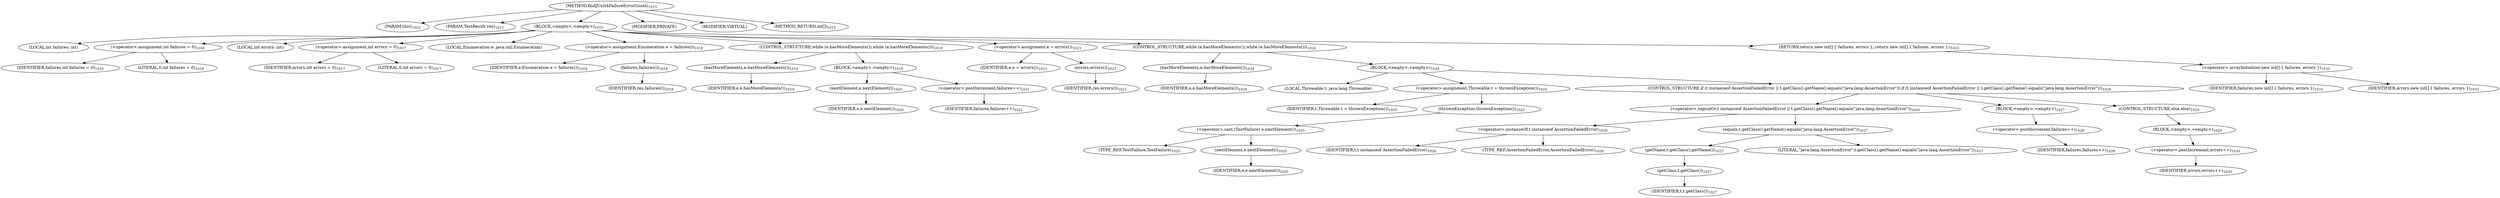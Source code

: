digraph "findJUnit4FailureErrorCount" {  
"2264" [label = <(METHOD,findJUnit4FailureErrorCount)<SUB>1015</SUB>> ]
"2265" [label = <(PARAM,this)<SUB>1015</SUB>> ]
"2266" [label = <(PARAM,TestResult res)<SUB>1015</SUB>> ]
"2267" [label = <(BLOCK,&lt;empty&gt;,&lt;empty&gt;)<SUB>1015</SUB>> ]
"2268" [label = <(LOCAL,int failures: int)> ]
"2269" [label = <(&lt;operator&gt;.assignment,int failures = 0)<SUB>1016</SUB>> ]
"2270" [label = <(IDENTIFIER,failures,int failures = 0)<SUB>1016</SUB>> ]
"2271" [label = <(LITERAL,0,int failures = 0)<SUB>1016</SUB>> ]
"2272" [label = <(LOCAL,int errors: int)> ]
"2273" [label = <(&lt;operator&gt;.assignment,int errors = 0)<SUB>1017</SUB>> ]
"2274" [label = <(IDENTIFIER,errors,int errors = 0)<SUB>1017</SUB>> ]
"2275" [label = <(LITERAL,0,int errors = 0)<SUB>1017</SUB>> ]
"2276" [label = <(LOCAL,Enumeration e: java.util.Enumeration)> ]
"2277" [label = <(&lt;operator&gt;.assignment,Enumeration e = failures())<SUB>1018</SUB>> ]
"2278" [label = <(IDENTIFIER,e,Enumeration e = failures())<SUB>1018</SUB>> ]
"2279" [label = <(failures,failures())<SUB>1018</SUB>> ]
"2280" [label = <(IDENTIFIER,res,failures())<SUB>1018</SUB>> ]
"2281" [label = <(CONTROL_STRUCTURE,while (e.hasMoreElements()),while (e.hasMoreElements()))<SUB>1019</SUB>> ]
"2282" [label = <(hasMoreElements,e.hasMoreElements())<SUB>1019</SUB>> ]
"2283" [label = <(IDENTIFIER,e,e.hasMoreElements())<SUB>1019</SUB>> ]
"2284" [label = <(BLOCK,&lt;empty&gt;,&lt;empty&gt;)<SUB>1019</SUB>> ]
"2285" [label = <(nextElement,e.nextElement())<SUB>1020</SUB>> ]
"2286" [label = <(IDENTIFIER,e,e.nextElement())<SUB>1020</SUB>> ]
"2287" [label = <(&lt;operator&gt;.postIncrement,failures++)<SUB>1021</SUB>> ]
"2288" [label = <(IDENTIFIER,failures,failures++)<SUB>1021</SUB>> ]
"2289" [label = <(&lt;operator&gt;.assignment,e = errors())<SUB>1023</SUB>> ]
"2290" [label = <(IDENTIFIER,e,e = errors())<SUB>1023</SUB>> ]
"2291" [label = <(errors,errors())<SUB>1023</SUB>> ]
"2292" [label = <(IDENTIFIER,res,errors())<SUB>1023</SUB>> ]
"2293" [label = <(CONTROL_STRUCTURE,while (e.hasMoreElements()),while (e.hasMoreElements()))<SUB>1024</SUB>> ]
"2294" [label = <(hasMoreElements,e.hasMoreElements())<SUB>1024</SUB>> ]
"2295" [label = <(IDENTIFIER,e,e.hasMoreElements())<SUB>1024</SUB>> ]
"2296" [label = <(BLOCK,&lt;empty&gt;,&lt;empty&gt;)<SUB>1024</SUB>> ]
"2297" [label = <(LOCAL,Throwable t: java.lang.Throwable)> ]
"2298" [label = <(&lt;operator&gt;.assignment,Throwable t = thrownException())<SUB>1025</SUB>> ]
"2299" [label = <(IDENTIFIER,t,Throwable t = thrownException())<SUB>1025</SUB>> ]
"2300" [label = <(thrownException,thrownException())<SUB>1025</SUB>> ]
"2301" [label = <(&lt;operator&gt;.cast,(TestFailure) e.nextElement())<SUB>1025</SUB>> ]
"2302" [label = <(TYPE_REF,TestFailure,TestFailure)<SUB>1025</SUB>> ]
"2303" [label = <(nextElement,e.nextElement())<SUB>1025</SUB>> ]
"2304" [label = <(IDENTIFIER,e,e.nextElement())<SUB>1025</SUB>> ]
"2305" [label = <(CONTROL_STRUCTURE,if (t instanceof AssertionFailedError || t.getClass().getName().equals(&quot;java.lang.AssertionError&quot;)),if (t instanceof AssertionFailedError || t.getClass().getName().equals(&quot;java.lang.AssertionError&quot;)))<SUB>1026</SUB>> ]
"2306" [label = <(&lt;operator&gt;.logicalOr,t instanceof AssertionFailedError || t.getClass().getName().equals(&quot;java.lang.AssertionError&quot;))<SUB>1026</SUB>> ]
"2307" [label = <(&lt;operator&gt;.instanceOf,t instanceof AssertionFailedError)<SUB>1026</SUB>> ]
"2308" [label = <(IDENTIFIER,t,t instanceof AssertionFailedError)<SUB>1026</SUB>> ]
"2309" [label = <(TYPE_REF,AssertionFailedError,AssertionFailedError)<SUB>1026</SUB>> ]
"2310" [label = <(equals,t.getClass().getName().equals(&quot;java.lang.AssertionError&quot;))<SUB>1027</SUB>> ]
"2311" [label = <(getName,t.getClass().getName())<SUB>1027</SUB>> ]
"2312" [label = <(getClass,t.getClass())<SUB>1027</SUB>> ]
"2313" [label = <(IDENTIFIER,t,t.getClass())<SUB>1027</SUB>> ]
"2314" [label = <(LITERAL,&quot;java.lang.AssertionError&quot;,t.getClass().getName().equals(&quot;java.lang.AssertionError&quot;))<SUB>1027</SUB>> ]
"2315" [label = <(BLOCK,&lt;empty&gt;,&lt;empty&gt;)<SUB>1027</SUB>> ]
"2316" [label = <(&lt;operator&gt;.postIncrement,failures++)<SUB>1028</SUB>> ]
"2317" [label = <(IDENTIFIER,failures,failures++)<SUB>1028</SUB>> ]
"2318" [label = <(CONTROL_STRUCTURE,else,else)<SUB>1029</SUB>> ]
"2319" [label = <(BLOCK,&lt;empty&gt;,&lt;empty&gt;)<SUB>1029</SUB>> ]
"2320" [label = <(&lt;operator&gt;.postIncrement,errors++)<SUB>1030</SUB>> ]
"2321" [label = <(IDENTIFIER,errors,errors++)<SUB>1030</SUB>> ]
"2322" [label = <(RETURN,return new int[] { failures, errors };,return new int[] { failures, errors };)<SUB>1033</SUB>> ]
"2323" [label = <(&lt;operator&gt;.arrayInitializer,new int[] { failures, errors })<SUB>1033</SUB>> ]
"2324" [label = <(IDENTIFIER,failures,new int[] { failures, errors })<SUB>1033</SUB>> ]
"2325" [label = <(IDENTIFIER,errors,new int[] { failures, errors })<SUB>1033</SUB>> ]
"2326" [label = <(MODIFIER,PRIVATE)> ]
"2327" [label = <(MODIFIER,VIRTUAL)> ]
"2328" [label = <(METHOD_RETURN,int[])<SUB>1015</SUB>> ]
  "2264" -> "2265" 
  "2264" -> "2266" 
  "2264" -> "2267" 
  "2264" -> "2326" 
  "2264" -> "2327" 
  "2264" -> "2328" 
  "2267" -> "2268" 
  "2267" -> "2269" 
  "2267" -> "2272" 
  "2267" -> "2273" 
  "2267" -> "2276" 
  "2267" -> "2277" 
  "2267" -> "2281" 
  "2267" -> "2289" 
  "2267" -> "2293" 
  "2267" -> "2322" 
  "2269" -> "2270" 
  "2269" -> "2271" 
  "2273" -> "2274" 
  "2273" -> "2275" 
  "2277" -> "2278" 
  "2277" -> "2279" 
  "2279" -> "2280" 
  "2281" -> "2282" 
  "2281" -> "2284" 
  "2282" -> "2283" 
  "2284" -> "2285" 
  "2284" -> "2287" 
  "2285" -> "2286" 
  "2287" -> "2288" 
  "2289" -> "2290" 
  "2289" -> "2291" 
  "2291" -> "2292" 
  "2293" -> "2294" 
  "2293" -> "2296" 
  "2294" -> "2295" 
  "2296" -> "2297" 
  "2296" -> "2298" 
  "2296" -> "2305" 
  "2298" -> "2299" 
  "2298" -> "2300" 
  "2300" -> "2301" 
  "2301" -> "2302" 
  "2301" -> "2303" 
  "2303" -> "2304" 
  "2305" -> "2306" 
  "2305" -> "2315" 
  "2305" -> "2318" 
  "2306" -> "2307" 
  "2306" -> "2310" 
  "2307" -> "2308" 
  "2307" -> "2309" 
  "2310" -> "2311" 
  "2310" -> "2314" 
  "2311" -> "2312" 
  "2312" -> "2313" 
  "2315" -> "2316" 
  "2316" -> "2317" 
  "2318" -> "2319" 
  "2319" -> "2320" 
  "2320" -> "2321" 
  "2322" -> "2323" 
  "2323" -> "2324" 
  "2323" -> "2325" 
}
